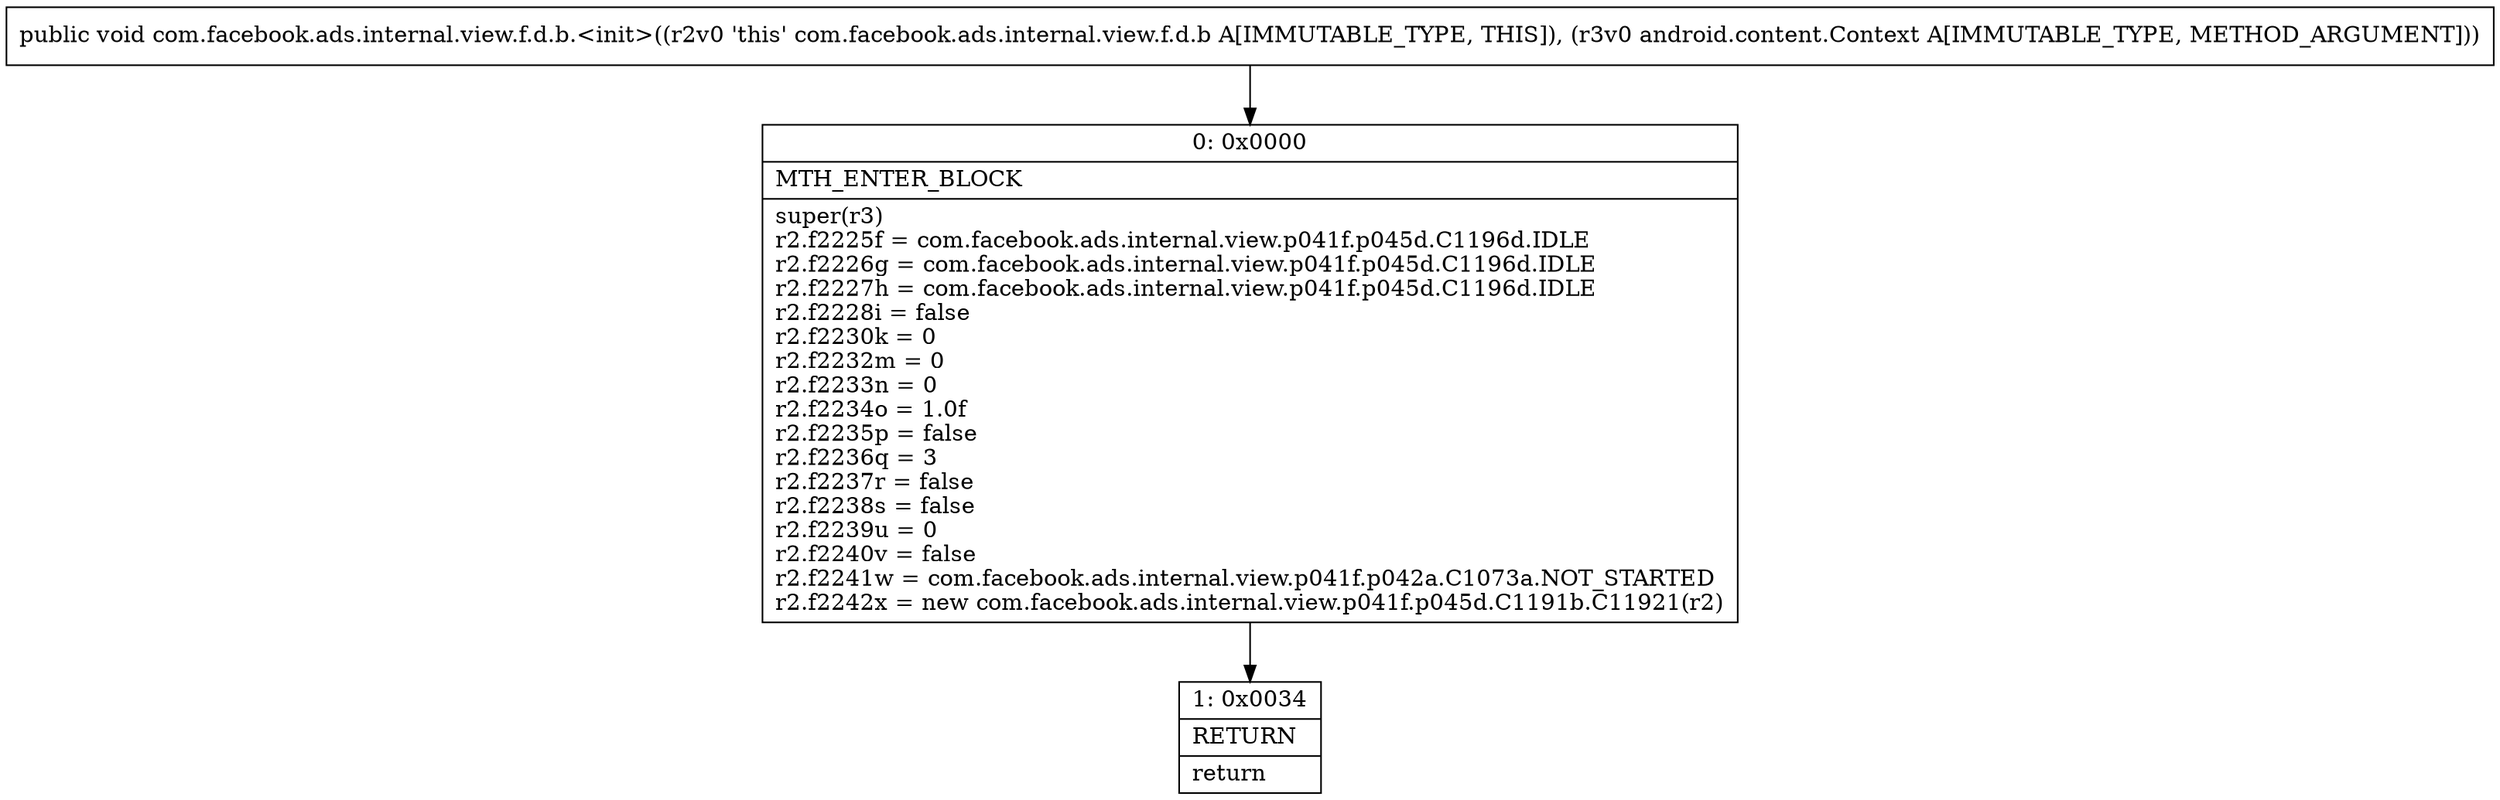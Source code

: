 digraph "CFG forcom.facebook.ads.internal.view.f.d.b.\<init\>(Landroid\/content\/Context;)V" {
Node_0 [shape=record,label="{0\:\ 0x0000|MTH_ENTER_BLOCK\l|super(r3)\lr2.f2225f = com.facebook.ads.internal.view.p041f.p045d.C1196d.IDLE\lr2.f2226g = com.facebook.ads.internal.view.p041f.p045d.C1196d.IDLE\lr2.f2227h = com.facebook.ads.internal.view.p041f.p045d.C1196d.IDLE\lr2.f2228i = false\lr2.f2230k = 0\lr2.f2232m = 0\lr2.f2233n = 0\lr2.f2234o = 1.0f\lr2.f2235p = false\lr2.f2236q = 3\lr2.f2237r = false\lr2.f2238s = false\lr2.f2239u = 0\lr2.f2240v = false\lr2.f2241w = com.facebook.ads.internal.view.p041f.p042a.C1073a.NOT_STARTED\lr2.f2242x = new com.facebook.ads.internal.view.p041f.p045d.C1191b.C11921(r2)\l}"];
Node_1 [shape=record,label="{1\:\ 0x0034|RETURN\l|return\l}"];
MethodNode[shape=record,label="{public void com.facebook.ads.internal.view.f.d.b.\<init\>((r2v0 'this' com.facebook.ads.internal.view.f.d.b A[IMMUTABLE_TYPE, THIS]), (r3v0 android.content.Context A[IMMUTABLE_TYPE, METHOD_ARGUMENT])) }"];
MethodNode -> Node_0;
Node_0 -> Node_1;
}

